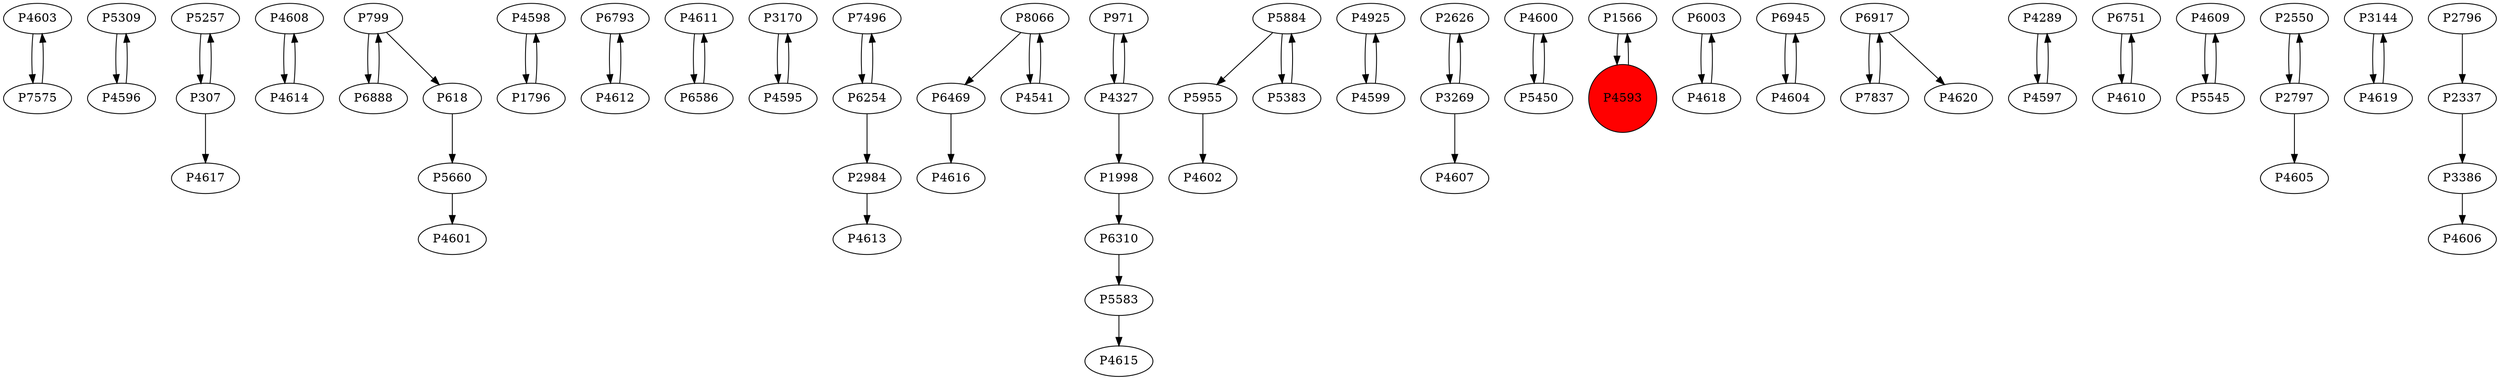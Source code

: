 digraph {
	P4603 -> P7575
	P5309 -> P4596
	P5257 -> P307
	P4608 -> P4614
	P618 -> P5660
	P4614 -> P4608
	P4598 -> P1796
	P6793 -> P4612
	P4611 -> P6586
	P6586 -> P4611
	P3170 -> P4595
	P7496 -> P6254
	P6469 -> P4616
	P971 -> P4327
	P5955 -> P4602
	P4327 -> P971
	P5884 -> P5383
	P4925 -> P4599
	P2626 -> P3269
	P4600 -> P5450
	P1566 -> P4593
	P307 -> P4617
	P6003 -> P4618
	P2984 -> P4613
	P6945 -> P4604
	P6917 -> P7837
	P4289 -> P4597
	P5450 -> P4600
	P4599 -> P4925
	P4604 -> P6945
	P3269 -> P4607
	P6254 -> P7496
	P4612 -> P6793
	P5583 -> P4615
	P4595 -> P3170
	P4596 -> P5309
	P4618 -> P6003
	P3269 -> P2626
	P6751 -> P4610
	P6917 -> P4620
	P4609 -> P5545
	P5660 -> P4601
	P6888 -> P799
	P5884 -> P5955
	P2550 -> P2797
	P799 -> P618
	P3144 -> P4619
	P7837 -> P6917
	P2337 -> P3386
	P8066 -> P4541
	P5545 -> P4609
	P2796 -> P2337
	P8066 -> P6469
	P6310 -> P5583
	P2797 -> P4605
	P3386 -> P4606
	P1796 -> P4598
	P4597 -> P4289
	P6254 -> P2984
	P4610 -> P6751
	P1998 -> P6310
	P4541 -> P8066
	P4619 -> P3144
	P5383 -> P5884
	P4327 -> P1998
	P799 -> P6888
	P2797 -> P2550
	P7575 -> P4603
	P307 -> P5257
	P4593 -> P1566
	P4593 [shape=circle]
	P4593 [style=filled]
	P4593 [fillcolor=red]
}